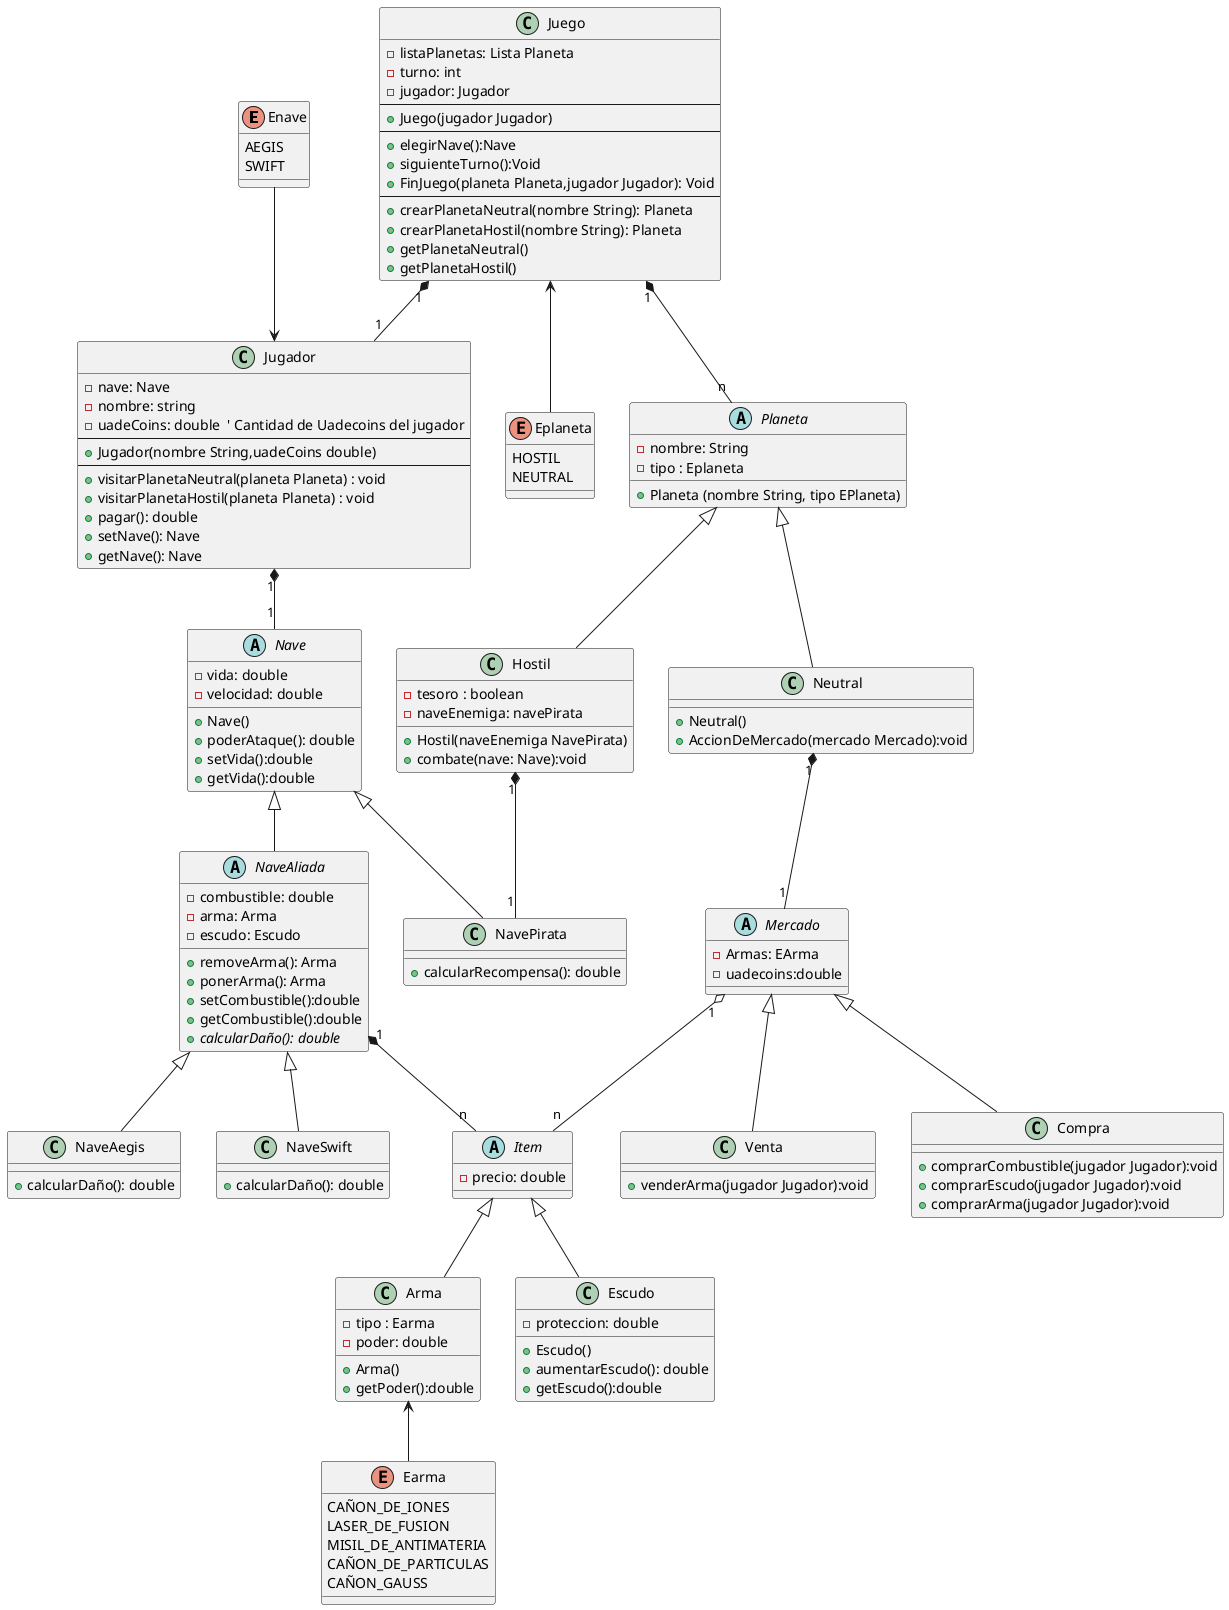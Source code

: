 

@startuml
'class Juego
Enave --> Jugador
enum Enave{
    AEGIS
    SWIFT
}
Juego <-- Eplaneta
enum Eplaneta{
    HOSTIL
    NEUTRAL
}
Arma <-- Earma
enum Earma{
   CAÑON_DE_IONES
   LASER_DE_FUSION
   MISIL_DE_ANTIMATERIA
   CAÑON_DE_PARTICULAS
   CAÑON_GAUSS
}
Juego "1" *-- "n" Planeta
Juego "1" *-- "1" Jugador
class Juego {
    - listaPlanetas: Lista Planeta
    - turno: int
    - jugador: Jugador
    --
    + Juego(jugador Jugador)
    --
    + elegirNave():Nave
    + siguienteTurno():Void
    + FinJuego(planeta Planeta,jugador Jugador): Void
    --
    + crearPlanetaNeutral(nombre String): Planeta
    + crearPlanetaHostil(nombre String): Planeta
    + getPlanetaNeutral()
    + getPlanetaHostil()
}
Jugador "1" *-- "1" Nave
'class Jugador
class Jugador {
    - nave: Nave
    - nombre: string
    - uadeCoins: double  ' Cantidad de Uadecoins del jugador
    --
    + Jugador(nombre String,uadeCoins double)
    --
    + visitarPlanetaNeutral(planeta Planeta) : void
    + visitarPlanetaHostil(planeta Planeta) : void
    + pagar(): double
    + setNave(): Nave
    + getNave(): Nave
}

'class Nave
abstract class Nave {
    - vida: double
    - velocidad: double
    + Nave()
    + poderAtaque(): double
    + setVida():double
    + getVida():double
}
abstract class NaveAliada extends Nave{
 - combustible: double
 - arma: Arma
 - escudo: Escudo
 + removeArma(): Arma
 + ponerArma(): Arma
 + setCombustible():double
 + getCombustible():double
 + {abstract} calcularDaño(): double
}
' Clase para Nave Aegis
class NaveAegis extends NaveAliada{
+ calcularDaño(): double
}
' Clase para Nave Swift
class NaveSwift extends NaveAliada {
+ calcularDaño(): double
}
NaveAliada "1"*--"n" Item
abstract class Item{
- precio: double

}
'class Arma
class Arma extends Item{
    - tipo : Earma
    - poder: double
    + Arma()
    + getPoder():double
}

'class Escudo
class Escudo extends Item {
    - proteccion: double
    + Escudo()
    + aumentarEscudo(): double
    + getEscudo():double
}
Hostil "1"*--"1" NavePirata
'class Enemigo
class NavePirata extends Nave {
    + calcularRecompensa(): double
}

'class Planeta

Neutral "1"*--"1" Mercado
abstract class Planeta {
    - nombre: String
    - tipo : Eplaneta
    + Planeta (nombre String, tipo EPlaneta)
}

'class Mercado
class Neutral extends Planeta{
    + Neutral()
    + AccionDeMercado(mercado Mercado):void
}
Mercado "1" o-- "n" Item
Abstract class Mercado {
    -Armas: EArma
    -uadecoins:double
}
class Venta extends Mercado{
    + venderArma(jugador Jugador):void
}
class Compra extends Mercado{
    + comprarCombustible(jugador Jugador):void
    + comprarEscudo(jugador Jugador):void
    + comprarArma(jugador Jugador):void
}
'Subclase de Planeta: Hostil
class Hostil extends Planeta{
    - tesoro : boolean
    - naveEnemiga: navePirata
    + Hostil(naveEnemiga NavePirata)
    + combate(nave: Nave):void
}


@enduml